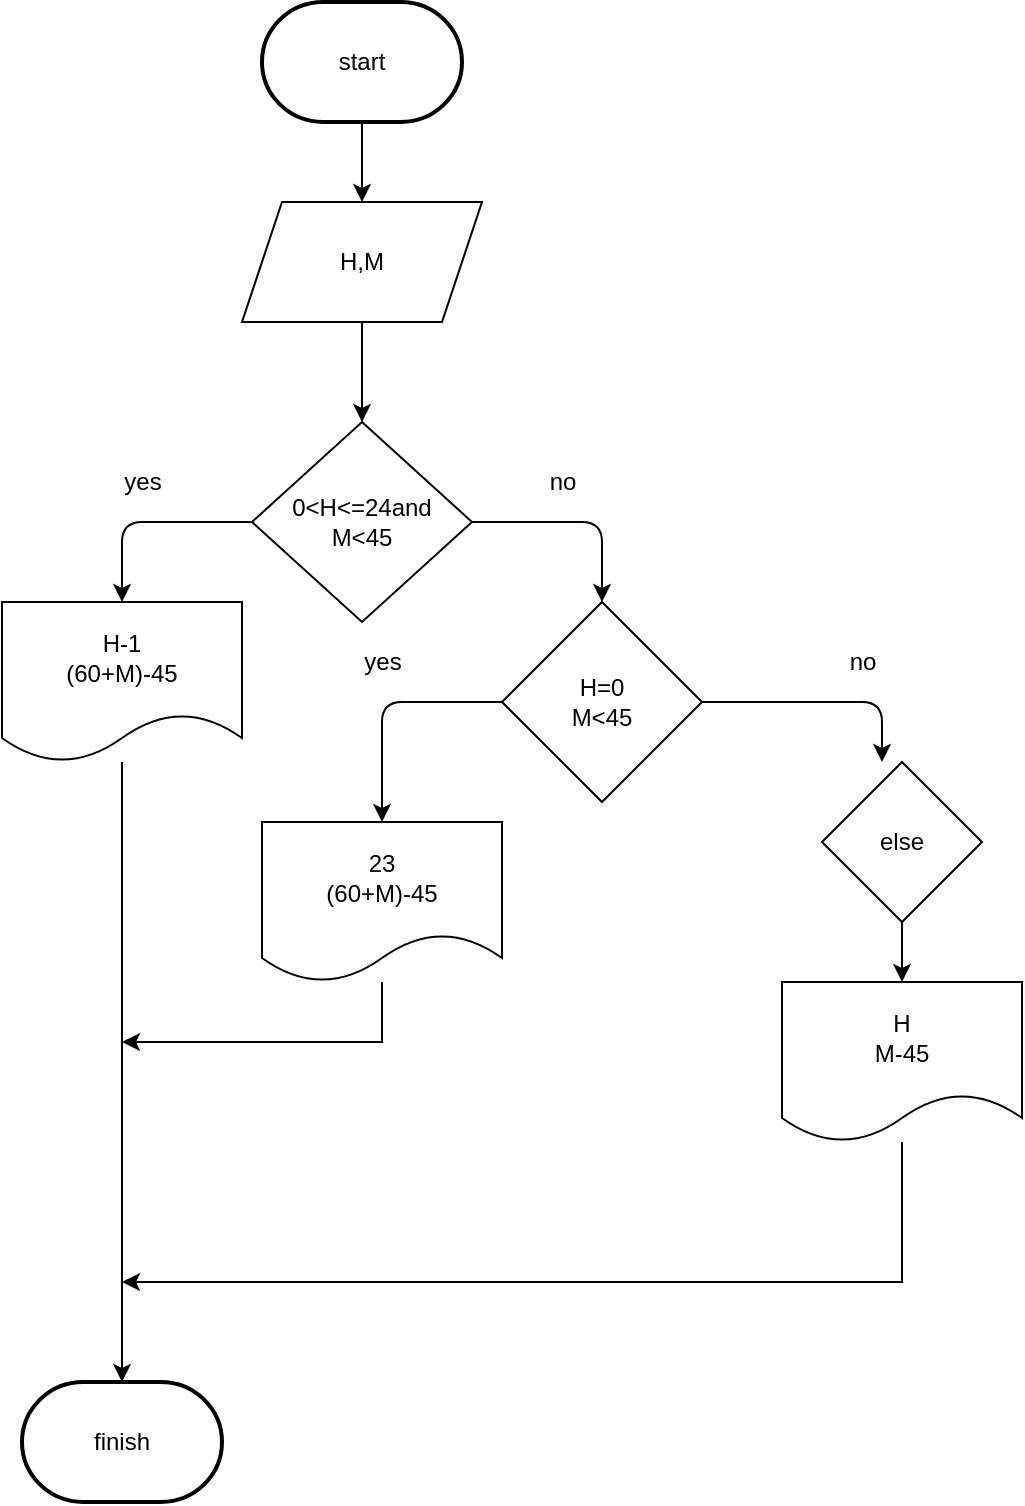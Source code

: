 <mxfile version="17.4.5" type="device"><diagram id="ammEkxNgeqznwqyl_zok" name="Page-1"><mxGraphModel dx="1426" dy="825" grid="1" gridSize="10" guides="1" tooltips="1" connect="1" arrows="1" fold="1" page="1" pageScale="1" pageWidth="827" pageHeight="1169" math="0" shadow="0"><root><mxCell id="0"/><mxCell id="1" parent="0"/><mxCell id="2" style="edgeStyle=none;html=1;" parent="1" source="hK9dYVTgotJlq2frz4qQ-1" edge="1"><mxGeometry relative="1" as="geometry"><mxPoint x="230" y="120" as="targetPoint"/></mxGeometry></mxCell><mxCell id="hK9dYVTgotJlq2frz4qQ-1" value="start" style="strokeWidth=2;html=1;shape=mxgraph.flowchart.terminator;whiteSpace=wrap;" parent="1" vertex="1"><mxGeometry x="180" y="20" width="100" height="60" as="geometry"/></mxCell><mxCell id="10" style="edgeStyle=none;html=1;" parent="1" source="7" edge="1"><mxGeometry relative="1" as="geometry"><mxPoint x="110" y="320" as="targetPoint"/><Array as="points"><mxPoint x="110" y="280"/></Array></mxGeometry></mxCell><mxCell id="12" style="edgeStyle=none;html=1;" parent="1" source="7" edge="1"><mxGeometry relative="1" as="geometry"><mxPoint x="350" y="320" as="targetPoint"/><Array as="points"><mxPoint x="350" y="280"/></Array></mxGeometry></mxCell><mxCell id="7" value="0&amp;lt;H&amp;lt;=24and&lt;br&gt;M&amp;lt;45" style="rhombus;whiteSpace=wrap;html=1;" parent="1" vertex="1"><mxGeometry x="175" y="230" width="110" height="100" as="geometry"/></mxCell><mxCell id="9aSAUZQXqXu_4Bbqg_vC-27" style="edgeStyle=orthogonalEdgeStyle;rounded=0;orthogonalLoop=1;jettySize=auto;html=1;entryX=0.5;entryY=0;entryDx=0;entryDy=0;" edge="1" parent="1" source="8" target="7"><mxGeometry relative="1" as="geometry"/></mxCell><mxCell id="8" value="H,M" style="shape=parallelogram;perimeter=parallelogramPerimeter;whiteSpace=wrap;html=1;fixedSize=1;" parent="1" vertex="1"><mxGeometry x="170" y="120" width="120" height="60" as="geometry"/></mxCell><mxCell id="9aSAUZQXqXu_4Bbqg_vC-28" style="edgeStyle=orthogonalEdgeStyle;rounded=0;orthogonalLoop=1;jettySize=auto;html=1;entryX=0.5;entryY=0;entryDx=0;entryDy=0;entryPerimeter=0;" edge="1" parent="1" source="11" target="20"><mxGeometry relative="1" as="geometry"/></mxCell><mxCell id="11" value="H-1&lt;br&gt;(60+&lt;span style=&quot;white-space: pre&quot;&gt;M&lt;/span&gt;)-45" style="shape=document;whiteSpace=wrap;html=1;boundedLbl=1;" parent="1" vertex="1"><mxGeometry x="50" y="320" width="120" height="80" as="geometry"/></mxCell><mxCell id="14" style="edgeStyle=none;html=1;" parent="1" source="13" edge="1"><mxGeometry relative="1" as="geometry"><mxPoint x="240" y="430" as="targetPoint"/><Array as="points"><mxPoint x="240" y="370"/></Array></mxGeometry></mxCell><mxCell id="16" style="edgeStyle=none;html=1;" parent="1" source="13" edge="1"><mxGeometry relative="1" as="geometry"><mxPoint x="490" y="400" as="targetPoint"/><Array as="points"><mxPoint x="490" y="370"/></Array></mxGeometry></mxCell><mxCell id="13" value="H=0&lt;br&gt;M&amp;lt;45" style="rhombus;whiteSpace=wrap;html=1;" parent="1" vertex="1"><mxGeometry x="300" y="320" width="100" height="100" as="geometry"/></mxCell><mxCell id="9aSAUZQXqXu_4Bbqg_vC-31" style="edgeStyle=orthogonalEdgeStyle;rounded=0;orthogonalLoop=1;jettySize=auto;html=1;" edge="1" parent="1" source="15"><mxGeometry relative="1" as="geometry"><mxPoint x="110" y="540" as="targetPoint"/><Array as="points"><mxPoint x="240" y="540"/></Array></mxGeometry></mxCell><mxCell id="15" value="23&lt;br&gt;(60+M)-45" style="shape=document;whiteSpace=wrap;html=1;boundedLbl=1;" parent="1" vertex="1"><mxGeometry x="180" y="430" width="120" height="80" as="geometry"/></mxCell><mxCell id="18" style="edgeStyle=none;html=1;" parent="1" source="17" edge="1"><mxGeometry relative="1" as="geometry"><mxPoint x="500" y="510" as="targetPoint"/></mxGeometry></mxCell><mxCell id="17" value="else" style="rhombus;whiteSpace=wrap;html=1;" parent="1" vertex="1"><mxGeometry x="460" y="400" width="80" height="80" as="geometry"/></mxCell><mxCell id="9aSAUZQXqXu_4Bbqg_vC-33" style="edgeStyle=orthogonalEdgeStyle;rounded=0;orthogonalLoop=1;jettySize=auto;html=1;" edge="1" parent="1" source="19"><mxGeometry relative="1" as="geometry"><mxPoint x="110" y="660" as="targetPoint"/><Array as="points"><mxPoint x="500" y="660"/></Array></mxGeometry></mxCell><mxCell id="19" value="H&lt;br&gt;M-45" style="shape=document;whiteSpace=wrap;html=1;boundedLbl=1;" parent="1" vertex="1"><mxGeometry x="440" y="510" width="120" height="80" as="geometry"/></mxCell><mxCell id="20" value="finish" style="strokeWidth=2;html=1;shape=mxgraph.flowchart.terminator;whiteSpace=wrap;" parent="1" vertex="1"><mxGeometry x="60" y="710" width="100" height="60" as="geometry"/></mxCell><mxCell id="24" value="yes" style="text;html=1;align=center;verticalAlign=middle;resizable=0;points=[];autosize=1;strokeColor=none;fillColor=none;" parent="1" vertex="1"><mxGeometry x="105" y="250" width="30" height="20" as="geometry"/></mxCell><mxCell id="25" value="no" style="text;html=1;align=center;verticalAlign=middle;resizable=0;points=[];autosize=1;strokeColor=none;fillColor=none;" parent="1" vertex="1"><mxGeometry x="315" y="250" width="30" height="20" as="geometry"/></mxCell><mxCell id="26" value="yes" style="text;html=1;align=center;verticalAlign=middle;resizable=0;points=[];autosize=1;strokeColor=none;fillColor=none;" parent="1" vertex="1"><mxGeometry x="225" y="340" width="30" height="20" as="geometry"/></mxCell><mxCell id="27" value="no" style="text;html=1;align=center;verticalAlign=middle;resizable=0;points=[];autosize=1;strokeColor=none;fillColor=none;" parent="1" vertex="1"><mxGeometry x="465" y="340" width="30" height="20" as="geometry"/></mxCell></root></mxGraphModel></diagram></mxfile>